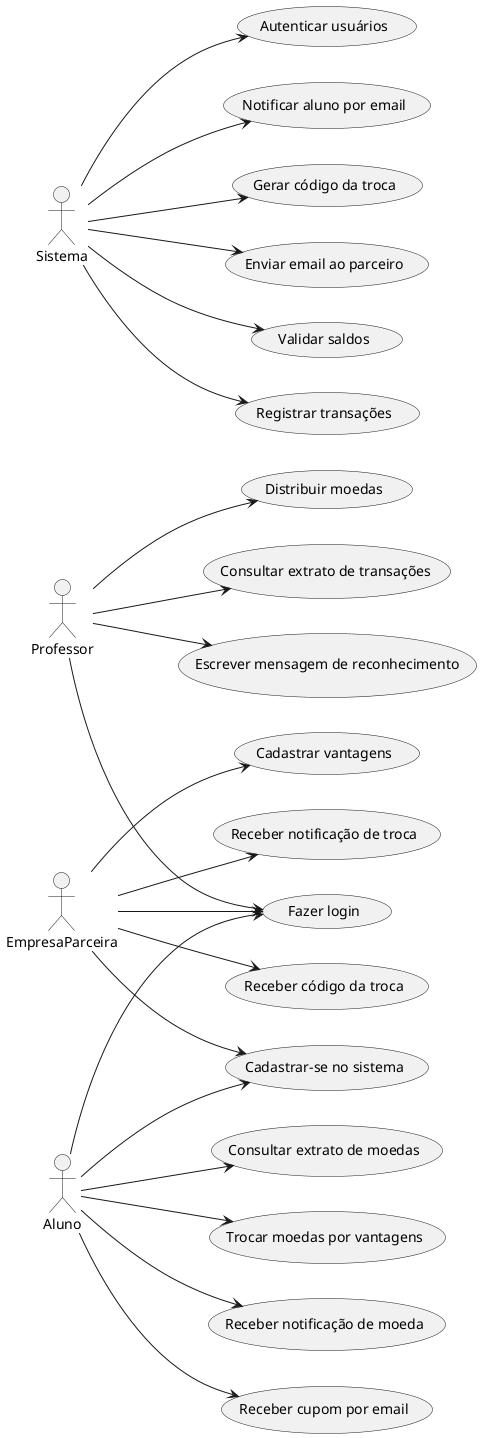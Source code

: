 @startuml
' Diagrama de Casos de Uso
left to right direction
actor Aluno
actor Professor
actor EmpresaParceira
actor Sistema

Aluno --> (Cadastrar-se no sistema)
Aluno --> (Fazer login)
Aluno --> (Consultar extrato de moedas)
Aluno --> (Trocar moedas por vantagens)
Aluno --> (Receber notificação de moeda)
Aluno --> (Receber cupom por email)

Professor --> (Fazer login)
Professor --> (Distribuir moedas)
Professor --> (Consultar extrato de transações)
Professor --> (Escrever mensagem de reconhecimento)

EmpresaParceira --> (Fazer login)
EmpresaParceira --> (Cadastrar-se no sistema)
EmpresaParceira --> (Cadastrar vantagens)
EmpresaParceira --> (Receber notificação de troca)
EmpresaParceira --> (Receber código da troca)

Sistema --> (Autenticar usuários)
Sistema --> (Notificar aluno por email)
Sistema --> (Gerar código da troca)
Sistema --> (Enviar email ao parceiro)
Sistema --> (Validar saldos)
Sistema --> (Registrar transações)
@enduml